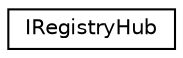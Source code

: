 digraph "Graphical Class Hierarchy"
{
  edge [fontname="Helvetica",fontsize="10",labelfontname="Helvetica",labelfontsize="10"];
  node [fontname="Helvetica",fontsize="10",shape=record];
  rankdir="LR";
  Node1 [label="IRegistryHub",height=0.2,width=0.4,color="black", fillcolor="white", style="filled",URL="$structCatch_1_1IRegistryHub.html"];
}
